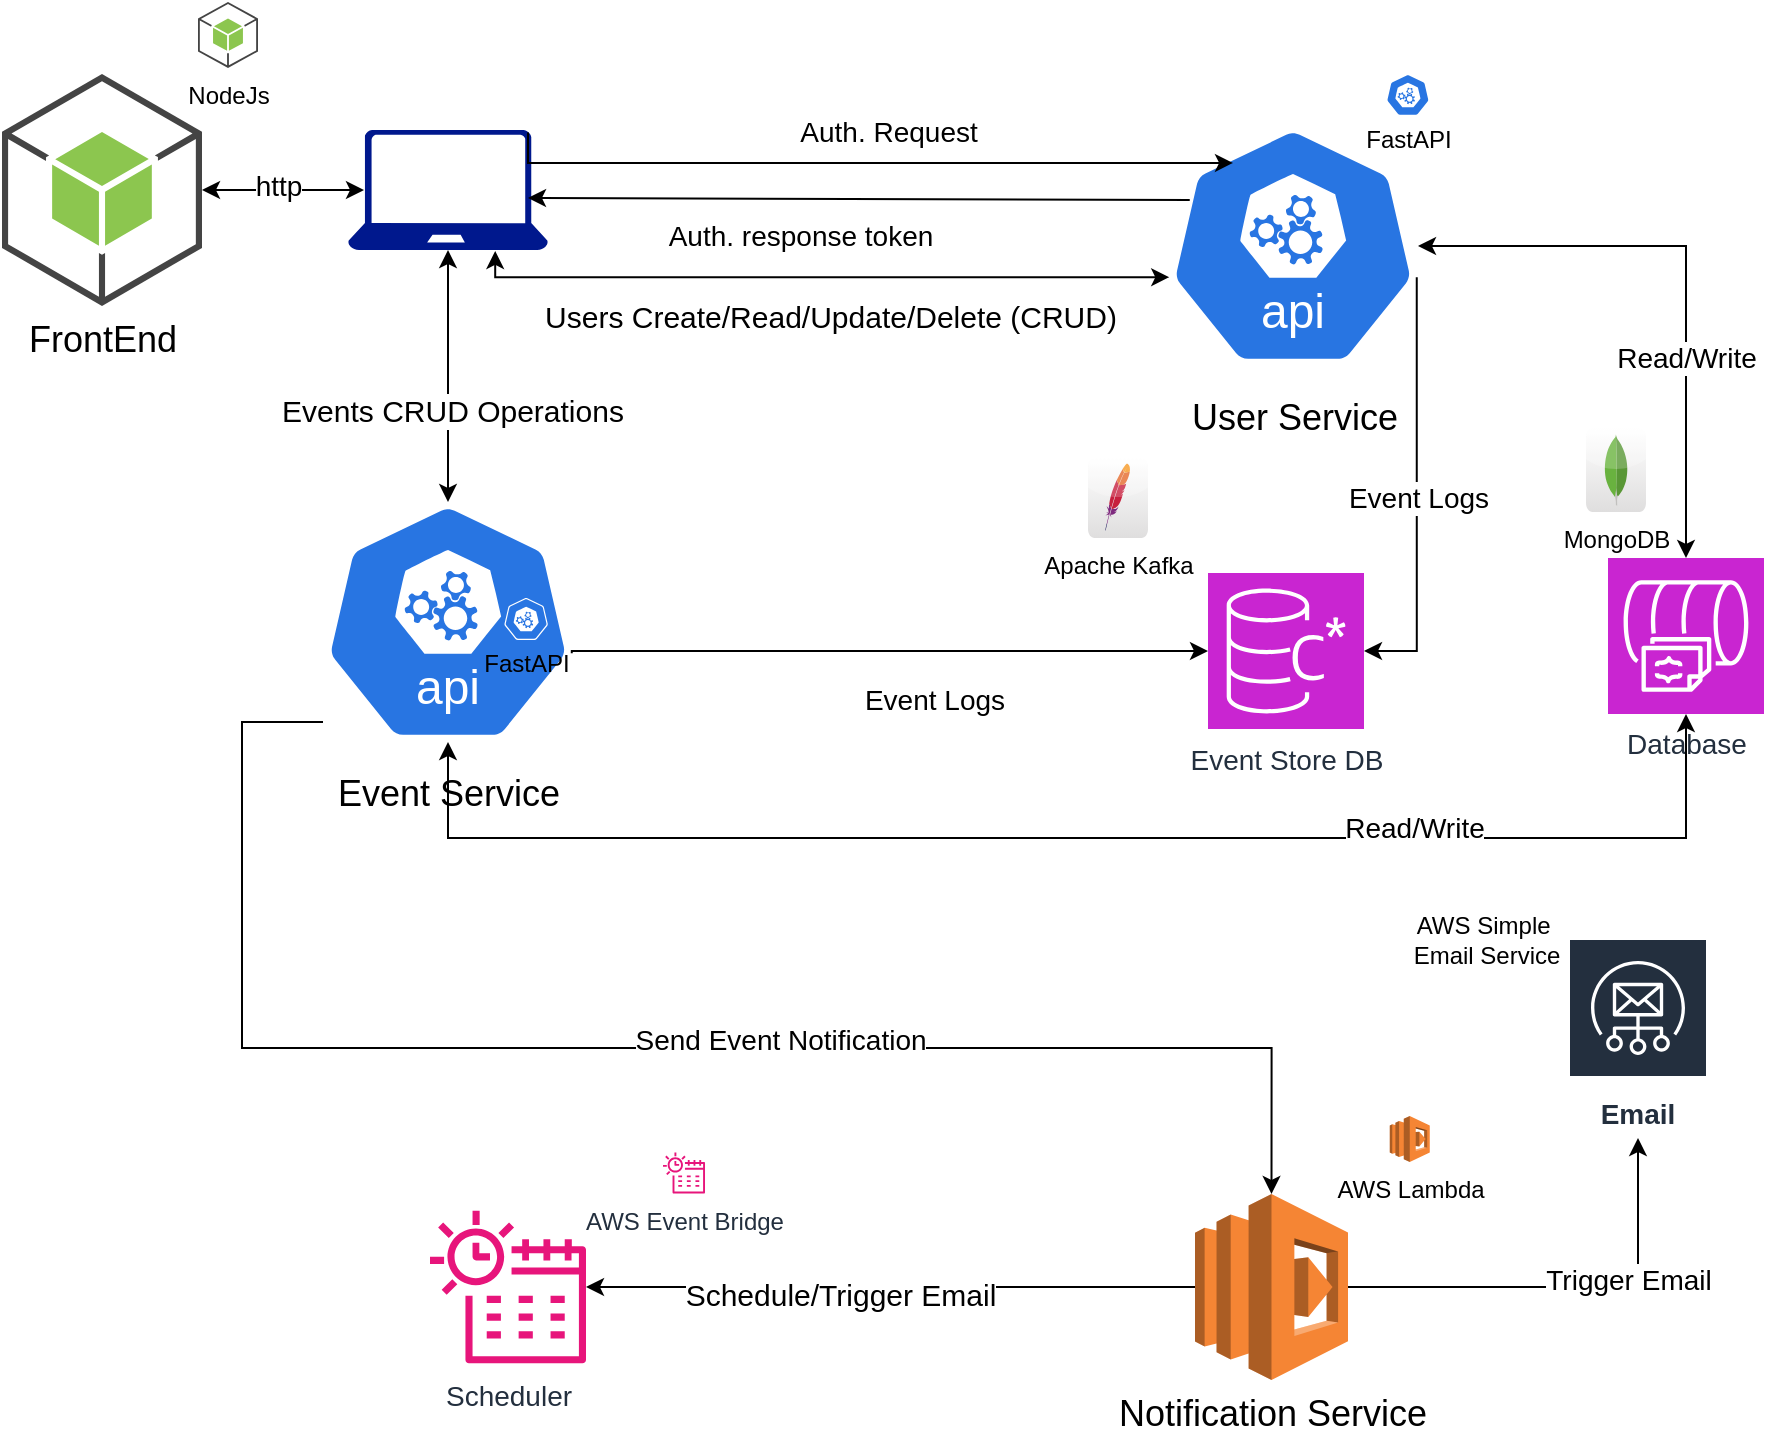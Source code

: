 <mxfile version="24.0.7" type="github">
  <diagram id="Ht1M8jgEwFfnCIfOTk4-" name="Page-1">
    <mxGraphModel dx="1053" dy="1567" grid="1" gridSize="10" guides="1" tooltips="1" connect="1" arrows="1" fold="1" page="1" pageScale="1" pageWidth="1169" pageHeight="827" math="0" shadow="0">
      <root>
        <mxCell id="0" />
        <mxCell id="1" parent="0" />
        <mxCell id="yaOFRfnHvdeHHMXGzQVh-5" value="&lt;font style=&quot;font-size: 12px;&quot;&gt;MongoDB&lt;/font&gt;" style="dashed=0;outlineConnect=0;html=1;align=center;labelPosition=center;verticalLabelPosition=bottom;verticalAlign=top;shape=mxgraph.webicons.mongodb;gradientColor=#DFDEDE" parent="1" vertex="1">
          <mxGeometry x="932" y="-547" width="30" height="42" as="geometry" />
        </mxCell>
        <mxCell id="yaOFRfnHvdeHHMXGzQVh-6" value="&lt;font style=&quot;font-size: 14px;&quot;&gt;Database&lt;/font&gt;" style="sketch=0;points=[[0,0,0],[0.25,0,0],[0.5,0,0],[0.75,0,0],[1,0,0],[0,1,0],[0.25,1,0],[0.5,1,0],[0.75,1,0],[1,1,0],[0,0.25,0],[0,0.5,0],[0,0.75,0],[1,0.25,0],[1,0.5,0],[1,0.75,0]];outlineConnect=0;fontColor=#232F3E;fillColor=#C925D1;strokeColor=#ffffff;dashed=0;verticalLabelPosition=bottom;verticalAlign=top;align=center;html=1;fontSize=12;fontStyle=0;aspect=fixed;shape=mxgraph.aws4.resourceIcon;resIcon=mxgraph.aws4.documentdb_with_mongodb_compatibility;direction=south;" parent="1" vertex="1">
          <mxGeometry x="943" y="-482" width="78" height="78" as="geometry" />
        </mxCell>
        <mxCell id="yaOFRfnHvdeHHMXGzQVh-36" style="edgeStyle=orthogonalEdgeStyle;rounded=0;orthogonalLoop=1;jettySize=auto;html=1;startArrow=classic;startFill=1;" parent="1" source="yaOFRfnHvdeHHMXGzQVh-7" target="yaOFRfnHvdeHHMXGzQVh-6" edge="1">
          <mxGeometry relative="1" as="geometry" />
        </mxCell>
        <mxCell id="yaOFRfnHvdeHHMXGzQVh-62" value="&lt;font style=&quot;font-size: 14px;&quot;&gt;Read/Write&lt;/font&gt;" style="edgeLabel;html=1;align=center;verticalAlign=middle;resizable=0;points=[];" parent="yaOFRfnHvdeHHMXGzQVh-36" vertex="1" connectable="0">
          <mxGeometry x="0.567" y="4" relative="1" as="geometry">
            <mxPoint x="-4" y="-37" as="offset" />
          </mxGeometry>
        </mxCell>
        <mxCell id="yaOFRfnHvdeHHMXGzQVh-7" value="&lt;div style=&quot;font-size: 18px;&quot;&gt;&lt;font style=&quot;font-size: 18px;&quot;&gt;&lt;br&gt;&lt;/font&gt;&lt;/div&gt;&lt;div style=&quot;font-size: 18px;&quot;&gt;&lt;font style=&quot;font-size: 18px;&quot;&gt;&lt;br&gt;&lt;/font&gt;&lt;/div&gt;&lt;div style=&quot;font-size: 18px;&quot;&gt;&lt;font style=&quot;font-size: 18px;&quot;&gt;&lt;br&gt;&lt;/font&gt;&lt;/div&gt;&lt;div style=&quot;font-size: 18px;&quot;&gt;&lt;font style=&quot;font-size: 18px;&quot;&gt;&lt;br&gt;&lt;/font&gt;&lt;/div&gt;&lt;div style=&quot;font-size: 18px;&quot;&gt;&lt;font style=&quot;font-size: 18px;&quot;&gt;&lt;br&gt;&lt;/font&gt;&lt;/div&gt;&lt;div style=&quot;font-size: 18px;&quot;&gt;&lt;span style=&quot;background-color: initial;&quot;&gt;&lt;br&gt;&lt;/span&gt;&lt;/div&gt;&lt;div style=&quot;font-size: 18px;&quot;&gt;&lt;span style=&quot;background-color: initial;&quot;&gt;&lt;br&gt;&lt;/span&gt;&lt;/div&gt;&lt;div style=&quot;font-size: 18px;&quot;&gt;&lt;span style=&quot;background-color: initial;&quot;&gt;&lt;br&gt;&lt;/span&gt;&lt;/div&gt;&lt;div style=&quot;font-size: 18px;&quot;&gt;&lt;span style=&quot;background-color: initial;&quot;&gt;User Service&lt;/span&gt;&lt;br&gt;&lt;/div&gt;" style="aspect=fixed;sketch=0;html=1;dashed=0;whitespace=wrap;fillColor=#2875E2;strokeColor=#ffffff;points=[[0.005,0.63,0],[0.1,0.2,0],[0.9,0.2,0],[0.5,0,0],[0.995,0.63,0],[0.72,0.99,0],[0.5,1,0],[0.28,0.99,0]];shape=mxgraph.kubernetes.icon2;kubernetesLabel=1;prIcon=api" parent="1" vertex="1">
          <mxGeometry x="723" y="-698" width="125" height="120" as="geometry" />
        </mxCell>
        <mxCell id="OTSbnzIJWCMkzen8IBO5-1" value="" style="edgeStyle=orthogonalEdgeStyle;rounded=0;orthogonalLoop=1;jettySize=auto;html=1;startArrow=classic;startFill=1;exitX=0.08;exitY=0.5;exitDx=0;exitDy=0;exitPerimeter=0;" parent="1" source="yaOFRfnHvdeHHMXGzQVh-8" target="yaOFRfnHvdeHHMXGzQVh-13" edge="1">
          <mxGeometry relative="1" as="geometry" />
        </mxCell>
        <mxCell id="OTSbnzIJWCMkzen8IBO5-2" value="&lt;font style=&quot;font-size: 14px;&quot;&gt;http&lt;/font&gt;" style="edgeLabel;html=1;align=center;verticalAlign=middle;resizable=0;points=[];" parent="OTSbnzIJWCMkzen8IBO5-1" vertex="1" connectable="0">
          <mxGeometry x="0.07" y="-2" relative="1" as="geometry">
            <mxPoint as="offset" />
          </mxGeometry>
        </mxCell>
        <mxCell id="yaOFRfnHvdeHHMXGzQVh-8" value="" style="sketch=0;aspect=fixed;pointerEvents=1;shadow=0;dashed=0;html=1;strokeColor=none;labelPosition=center;verticalLabelPosition=bottom;verticalAlign=top;align=center;fillColor=#00188D;shape=mxgraph.azure.laptop" parent="1" vertex="1">
          <mxGeometry x="313" y="-696" width="100" height="60" as="geometry" />
        </mxCell>
        <mxCell id="yaOFRfnHvdeHHMXGzQVh-13" value="&lt;font style=&quot;font-size: 18px;&quot;&gt;FrontEnd&lt;/font&gt;" style="outlineConnect=0;dashed=0;verticalLabelPosition=bottom;verticalAlign=top;align=center;html=1;shape=mxgraph.aws3.android;fillColor=#8CC64F;gradientColor=none;" parent="1" vertex="1">
          <mxGeometry x="140" y="-724" width="100" height="116" as="geometry" />
        </mxCell>
        <mxCell id="yaOFRfnHvdeHHMXGzQVh-30" value="&lt;font style=&quot;font-size: 12px;&quot;&gt;NodeJs&lt;/font&gt;" style="outlineConnect=0;dashed=0;verticalLabelPosition=bottom;verticalAlign=top;align=center;html=1;shape=mxgraph.aws3.android;fillColor=#8CC64F;gradientColor=none;" parent="1" vertex="1">
          <mxGeometry x="238" y="-760" width="30" height="33" as="geometry" />
        </mxCell>
        <mxCell id="yaOFRfnHvdeHHMXGzQVh-34" value="&lt;font style=&quot;font-size: 14px;&quot;&gt;Event Store DB&lt;/font&gt;" style="sketch=0;points=[[0,0,0],[0.25,0,0],[0.5,0,0],[0.75,0,0],[1,0,0],[0,1,0],[0.25,1,0],[0.5,1,0],[0.75,1,0],[1,1,0],[0,0.25,0],[0,0.5,0],[0,0.75,0],[1,0.25,0],[1,0.5,0],[1,0.75,0]];outlineConnect=0;fontColor=#232F3E;fillColor=#C925D1;strokeColor=#ffffff;dashed=0;verticalLabelPosition=bottom;verticalAlign=top;align=center;html=1;fontSize=12;fontStyle=0;aspect=fixed;shape=mxgraph.aws4.resourceIcon;resIcon=mxgraph.aws4.keyspaces;" parent="1" vertex="1">
          <mxGeometry x="743" y="-474.5" width="78" height="78" as="geometry" />
        </mxCell>
        <mxCell id="yaOFRfnHvdeHHMXGzQVh-35" value="&lt;font style=&quot;font-size: 12px;&quot;&gt;Apache Kafka&lt;/font&gt;" style="dashed=0;outlineConnect=0;html=1;align=center;labelPosition=center;verticalLabelPosition=bottom;verticalAlign=top;shape=mxgraph.webicons.apache;gradientColor=#DFDEDE" parent="1" vertex="1">
          <mxGeometry x="683" y="-532" width="30" height="40" as="geometry" />
        </mxCell>
        <mxCell id="yaOFRfnHvdeHHMXGzQVh-43" style="edgeStyle=orthogonalEdgeStyle;rounded=0;orthogonalLoop=1;jettySize=auto;html=1;strokeColor=none;startArrow=classic;startFill=1;" parent="1" source="yaOFRfnHvdeHHMXGzQVh-40" target="yaOFRfnHvdeHHMXGzQVh-34" edge="1">
          <mxGeometry relative="1" as="geometry" />
        </mxCell>
        <mxCell id="yaOFRfnHvdeHHMXGzQVh-55" style="edgeStyle=orthogonalEdgeStyle;rounded=0;orthogonalLoop=1;jettySize=auto;html=1;entryX=0.5;entryY=0;entryDx=0;entryDy=0;entryPerimeter=0;" parent="1" source="yaOFRfnHvdeHHMXGzQVh-40" target="yaOFRfnHvdeHHMXGzQVh-49" edge="1">
          <mxGeometry relative="1" as="geometry">
            <Array as="points">
              <mxPoint x="260" y="-400" />
              <mxPoint x="260" y="-237" />
              <mxPoint x="775" y="-237" />
            </Array>
          </mxGeometry>
        </mxCell>
        <mxCell id="yaOFRfnHvdeHHMXGzQVh-93" value="&lt;font style=&quot;font-size: 14px;&quot;&gt;Send Event Notification&lt;/font&gt;" style="edgeLabel;html=1;align=center;verticalAlign=middle;resizable=0;points=[];" parent="yaOFRfnHvdeHHMXGzQVh-55" vertex="1" connectable="0">
          <mxGeometry x="0.193" y="4" relative="1" as="geometry">
            <mxPoint as="offset" />
          </mxGeometry>
        </mxCell>
        <mxCell id="yaOFRfnHvdeHHMXGzQVh-40" value="&lt;div style=&quot;font-size: 18px;&quot;&gt;&lt;br&gt;&lt;/div&gt;&lt;div style=&quot;font-size: 18px;&quot;&gt;&lt;br&gt;&lt;/div&gt;&lt;div style=&quot;font-size: 18px;&quot;&gt;&lt;br&gt;&lt;/div&gt;&lt;div style=&quot;font-size: 18px;&quot;&gt;&lt;br&gt;&lt;/div&gt;&lt;div style=&quot;font-size: 18px;&quot;&gt;&lt;br&gt;&lt;/div&gt;&lt;div style=&quot;font-size: 18px;&quot;&gt;&lt;br&gt;&lt;/div&gt;&lt;div style=&quot;font-size: 18px;&quot;&gt;&lt;br&gt;&lt;/div&gt;&lt;div style=&quot;font-size: 18px;&quot;&gt;&lt;br&gt;&lt;/div&gt;&lt;div style=&quot;font-size: 18px;&quot;&gt;Event Service&lt;/div&gt;" style="aspect=fixed;sketch=0;html=1;dashed=0;whitespace=wrap;fillColor=#2875E2;strokeColor=#ffffff;points=[[0.005,0.63,0],[0.1,0.2,0],[0.9,0.2,0],[0.5,0,0],[0.995,0.63,0],[0.72,0.99,0],[0.5,1,0],[0.28,0.99,0]];shape=mxgraph.kubernetes.icon2;kubernetesLabel=1;prIcon=api" parent="1" vertex="1">
          <mxGeometry x="300.5" y="-510" width="125" height="120" as="geometry" />
        </mxCell>
        <mxCell id="yaOFRfnHvdeHHMXGzQVh-44" style="edgeStyle=orthogonalEdgeStyle;rounded=0;orthogonalLoop=1;jettySize=auto;html=1;entryX=1;entryY=0.5;entryDx=0;entryDy=0;entryPerimeter=0;startArrow=classic;startFill=1;" parent="1" source="yaOFRfnHvdeHHMXGzQVh-40" target="yaOFRfnHvdeHHMXGzQVh-6" edge="1">
          <mxGeometry relative="1" as="geometry">
            <Array as="points">
              <mxPoint x="982" y="-342" />
            </Array>
          </mxGeometry>
        </mxCell>
        <mxCell id="yaOFRfnHvdeHHMXGzQVh-61" value="&lt;font style=&quot;font-size: 14px;&quot;&gt;Read/Write&lt;/font&gt;" style="edgeLabel;html=1;align=center;verticalAlign=middle;resizable=0;points=[];" parent="yaOFRfnHvdeHHMXGzQVh-44" vertex="1" connectable="0">
          <mxGeometry x="0.456" y="4" relative="1" as="geometry">
            <mxPoint y="-1" as="offset" />
          </mxGeometry>
        </mxCell>
        <mxCell id="yaOFRfnHvdeHHMXGzQVh-48" value="&lt;font style=&quot;font-size: 12px;&quot;&gt;AWS Lambda&lt;/font&gt;" style="outlineConnect=0;dashed=0;verticalLabelPosition=bottom;verticalAlign=top;align=center;html=1;shape=mxgraph.aws3.lambda;fillColor=#F58534;gradientColor=none;" parent="1" vertex="1">
          <mxGeometry x="833.88" y="-203" width="20" height="23" as="geometry" />
        </mxCell>
        <mxCell id="yaOFRfnHvdeHHMXGzQVh-59" style="edgeStyle=orthogonalEdgeStyle;rounded=0;orthogonalLoop=1;jettySize=auto;html=1;" parent="1" source="yaOFRfnHvdeHHMXGzQVh-49" target="yaOFRfnHvdeHHMXGzQVh-51" edge="1">
          <mxGeometry relative="1" as="geometry">
            <mxPoint x="958" y="-234" as="targetPoint" />
          </mxGeometry>
        </mxCell>
        <mxCell id="yaOFRfnHvdeHHMXGzQVh-60" value="&lt;font style=&quot;font-size: 14px;&quot;&gt;Trigger Email&lt;/font&gt;" style="edgeLabel;html=1;align=center;verticalAlign=middle;resizable=0;points=[];" parent="yaOFRfnHvdeHHMXGzQVh-59" vertex="1" connectable="0">
          <mxGeometry x="0.271" y="4" relative="1" as="geometry">
            <mxPoint as="offset" />
          </mxGeometry>
        </mxCell>
        <mxCell id="yaOFRfnHvdeHHMXGzQVh-66" style="edgeStyle=orthogonalEdgeStyle;rounded=0;orthogonalLoop=1;jettySize=auto;html=1;startArrow=none;startFill=0;" parent="1" source="yaOFRfnHvdeHHMXGzQVh-49" target="yaOFRfnHvdeHHMXGzQVh-52" edge="1">
          <mxGeometry relative="1" as="geometry">
            <Array as="points">
              <mxPoint x="483" y="-117" />
              <mxPoint x="483" y="-117" />
            </Array>
          </mxGeometry>
        </mxCell>
        <mxCell id="yaOFRfnHvdeHHMXGzQVh-67" value="&lt;font style=&quot;font-size: 15px;&quot;&gt;Schedule/Trigger Email&lt;/font&gt;" style="edgeLabel;html=1;align=center;verticalAlign=middle;resizable=0;points=[];" parent="yaOFRfnHvdeHHMXGzQVh-66" vertex="1" connectable="0">
          <mxGeometry x="0.17" y="3" relative="1" as="geometry">
            <mxPoint as="offset" />
          </mxGeometry>
        </mxCell>
        <mxCell id="yaOFRfnHvdeHHMXGzQVh-49" value="&lt;font style=&quot;font-size: 18px;&quot;&gt;Notification Service&lt;/font&gt;" style="outlineConnect=0;dashed=0;verticalLabelPosition=bottom;verticalAlign=top;align=center;html=1;shape=mxgraph.aws3.lambda;fillColor=#F58534;gradientColor=none;" parent="1" vertex="1">
          <mxGeometry x="736.5" y="-164" width="76.5" height="93" as="geometry" />
        </mxCell>
        <mxCell id="yaOFRfnHvdeHHMXGzQVh-51" value="&lt;div&gt;&lt;font style=&quot;font-size: 14px;&quot;&gt;Email&lt;/font&gt;&lt;/div&gt;" style="sketch=0;outlineConnect=0;fontColor=#232F3E;gradientColor=none;strokeColor=#ffffff;fillColor=#232F3E;dashed=0;verticalLabelPosition=middle;verticalAlign=bottom;align=center;html=1;whiteSpace=wrap;fontSize=10;fontStyle=1;spacing=3;shape=mxgraph.aws4.productIcon;prIcon=mxgraph.aws4.simple_email_service;" parent="1" vertex="1">
          <mxGeometry x="923" y="-292" width="70" height="100" as="geometry" />
        </mxCell>
        <mxCell id="yaOFRfnHvdeHHMXGzQVh-52" value="&lt;font style=&quot;font-size: 14px;&quot;&gt;Scheduler&lt;/font&gt;" style="sketch=0;outlineConnect=0;fontColor=#232F3E;gradientColor=none;fillColor=#E7157B;strokeColor=none;dashed=0;verticalLabelPosition=bottom;verticalAlign=top;align=center;html=1;fontSize=12;fontStyle=0;aspect=fixed;pointerEvents=1;shape=mxgraph.aws4.eventbridge_scheduler;" parent="1" vertex="1">
          <mxGeometry x="354" y="-156.5" width="78" height="78" as="geometry" />
        </mxCell>
        <mxCell id="yaOFRfnHvdeHHMXGzQVh-57" value="&lt;font style=&quot;font-size: 12px;&quot;&gt;AWS Simple&amp;nbsp;&lt;/font&gt;&lt;div style=&quot;&quot;&gt;&lt;font style=&quot;font-size: 12px;&quot;&gt;Email Service&lt;/font&gt;&lt;/div&gt;" style="text;html=1;align=center;verticalAlign=middle;resizable=0;points=[];autosize=1;strokeColor=none;fillColor=none;" parent="1" vertex="1">
          <mxGeometry x="832" y="-311" width="100" height="40" as="geometry" />
        </mxCell>
        <mxCell id="yaOFRfnHvdeHHMXGzQVh-72" value="&lt;font style=&quot;font-size: 12px;&quot;&gt;AWS Event Bridge&lt;/font&gt;" style="sketch=0;outlineConnect=0;fontColor=#232F3E;gradientColor=none;fillColor=#E7157B;strokeColor=none;dashed=0;verticalLabelPosition=bottom;verticalAlign=top;align=center;html=1;fontSize=12;fontStyle=0;aspect=fixed;pointerEvents=1;shape=mxgraph.aws4.eventbridge_scheduler;" parent="1" vertex="1">
          <mxGeometry x="470.5" y="-185" width="21" height="21" as="geometry" />
        </mxCell>
        <mxCell id="yaOFRfnHvdeHHMXGzQVh-75" style="edgeStyle=orthogonalEdgeStyle;rounded=0;orthogonalLoop=1;jettySize=auto;html=1;entryX=0.005;entryY=0.63;entryDx=0;entryDy=0;entryPerimeter=0;startArrow=classic;startFill=1;exitX=0.736;exitY=1.008;exitDx=0;exitDy=0;exitPerimeter=0;" parent="1" source="yaOFRfnHvdeHHMXGzQVh-8" target="yaOFRfnHvdeHHMXGzQVh-7" edge="1">
          <mxGeometry relative="1" as="geometry">
            <mxPoint x="363" y="-592" as="sourcePoint" />
            <mxPoint x="613" y="-502" as="targetPoint" />
            <Array as="points">
              <mxPoint x="387" y="-622" />
            </Array>
          </mxGeometry>
        </mxCell>
        <mxCell id="yaOFRfnHvdeHHMXGzQVh-76" value="&lt;font style=&quot;font-size: 15px;&quot;&gt;Users Create/Read/Update/Delete (CRUD)&lt;/font&gt;" style="edgeLabel;html=1;align=center;verticalAlign=middle;resizable=0;points=[];" parent="yaOFRfnHvdeHHMXGzQVh-75" vertex="1" connectable="0">
          <mxGeometry x="0.314" relative="1" as="geometry">
            <mxPoint x="-50" y="19" as="offset" />
          </mxGeometry>
        </mxCell>
        <mxCell id="yaOFRfnHvdeHHMXGzQVh-80" value="&lt;div style=&quot;&quot;&gt;&lt;font style=&quot;font-size: 12px;&quot;&gt;&lt;br&gt;&lt;/font&gt;&lt;/div&gt;&lt;div style=&quot;&quot;&gt;&lt;font style=&quot;font-size: 12px;&quot;&gt;&lt;br&gt;&lt;/font&gt;&lt;/div&gt;&lt;font style=&quot;font-size: 12px;&quot;&gt;&lt;div style=&quot;&quot;&gt;&lt;font style=&quot;font-size: 12px;&quot;&gt;&lt;br&gt;&lt;/font&gt;&lt;/div&gt;&lt;div style=&quot;&quot;&gt;&lt;span style=&quot;background-color: initial;&quot;&gt;&lt;font style=&quot;font-size: 12px;&quot;&gt;FastAPI&lt;/font&gt;&lt;/span&gt;&lt;br&gt;&lt;/div&gt;&lt;/font&gt;" style="aspect=fixed;sketch=0;html=1;dashed=0;whitespace=wrap;fillColor=#2875E2;strokeColor=#ffffff;points=[[0.005,0.63,0],[0.1,0.2,0],[0.9,0.2,0],[0.5,0,0],[0.995,0.63,0],[0.72,0.99,0],[0.5,1,0],[0.28,0.99,0]];shape=mxgraph.kubernetes.icon2;prIcon=api" parent="1" vertex="1">
          <mxGeometry x="391.12" y="-462" width="21.88" height="21" as="geometry" />
        </mxCell>
        <mxCell id="yaOFRfnHvdeHHMXGzQVh-85" value="&lt;div style=&quot;&quot;&gt;&lt;font style=&quot;font-size: 12px;&quot;&gt;&lt;br&gt;&lt;/font&gt;&lt;/div&gt;&lt;div style=&quot;&quot;&gt;&lt;font style=&quot;font-size: 12px;&quot;&gt;&lt;br&gt;&lt;/font&gt;&lt;/div&gt;&lt;font style=&quot;font-size: 12px;&quot;&gt;&lt;div style=&quot;&quot;&gt;&lt;font style=&quot;font-size: 12px;&quot;&gt;&lt;br&gt;&lt;/font&gt;&lt;/div&gt;&lt;div style=&quot;&quot;&gt;&lt;span style=&quot;background-color: initial;&quot;&gt;&lt;font style=&quot;font-size: 12px;&quot;&gt;FastAPI&lt;/font&gt;&lt;/span&gt;&lt;br&gt;&lt;/div&gt;&lt;/font&gt;" style="aspect=fixed;sketch=0;html=1;dashed=0;whitespace=wrap;fillColor=#2875E2;strokeColor=#ffffff;points=[[0.005,0.63,0],[0.1,0.2,0],[0.9,0.2,0],[0.5,0,0],[0.995,0.63,0],[0.72,0.99,0],[0.5,1,0],[0.28,0.99,0]];shape=mxgraph.kubernetes.icon2;prIcon=api" parent="1" vertex="1">
          <mxGeometry x="832" y="-724" width="21.88" height="21" as="geometry" />
        </mxCell>
        <mxCell id="yaOFRfnHvdeHHMXGzQVh-89" style="edgeStyle=orthogonalEdgeStyle;rounded=0;orthogonalLoop=1;jettySize=auto;html=1;startArrow=classic;startFill=1;exitX=0;exitY=0.5;exitDx=0;exitDy=0;exitPerimeter=0;endArrow=none;endFill=0;entryX=0.995;entryY=0.63;entryDx=0;entryDy=0;entryPerimeter=0;" parent="1" source="yaOFRfnHvdeHHMXGzQVh-34" target="yaOFRfnHvdeHHMXGzQVh-40" edge="1">
          <mxGeometry relative="1" as="geometry">
            <mxPoint x="733" y="-432" as="sourcePoint" />
            <mxPoint x="470" y="-435" as="targetPoint" />
            <Array as="points">
              <mxPoint x="425" y="-435" />
            </Array>
          </mxGeometry>
        </mxCell>
        <mxCell id="yaOFRfnHvdeHHMXGzQVh-90" value="&lt;font style=&quot;font-size: 14px;&quot;&gt;Event Logs&lt;/font&gt;" style="edgeLabel;html=1;align=center;verticalAlign=middle;resizable=0;points=[];" parent="yaOFRfnHvdeHHMXGzQVh-89" vertex="1" connectable="0">
          <mxGeometry x="-0.161" y="3" relative="1" as="geometry">
            <mxPoint x="-3" y="21" as="offset" />
          </mxGeometry>
        </mxCell>
        <mxCell id="yaOFRfnHvdeHHMXGzQVh-91" style="edgeStyle=orthogonalEdgeStyle;rounded=0;orthogonalLoop=1;jettySize=auto;html=1;entryX=1;entryY=0.5;entryDx=0;entryDy=0;entryPerimeter=0;startArrow=none;startFill=0;exitX=0.995;exitY=0.63;exitDx=0;exitDy=0;exitPerimeter=0;endArrow=classic;endFill=1;" parent="1" source="yaOFRfnHvdeHHMXGzQVh-7" target="yaOFRfnHvdeHHMXGzQVh-34" edge="1">
          <mxGeometry relative="1" as="geometry">
            <mxPoint x="1273" y="-341" as="sourcePoint" />
            <mxPoint x="973" y="-314" as="targetPoint" />
            <Array as="points">
              <mxPoint x="847" y="-435" />
            </Array>
          </mxGeometry>
        </mxCell>
        <mxCell id="yaOFRfnHvdeHHMXGzQVh-92" value="&lt;font style=&quot;font-size: 14px;&quot;&gt;Event Logs&lt;/font&gt;" style="edgeLabel;html=1;align=center;verticalAlign=middle;resizable=0;points=[];" parent="yaOFRfnHvdeHHMXGzQVh-91" vertex="1" connectable="0">
          <mxGeometry x="-0.161" y="3" relative="1" as="geometry">
            <mxPoint x="-3" y="21" as="offset" />
          </mxGeometry>
        </mxCell>
        <mxCell id="OTSbnzIJWCMkzen8IBO5-7" value="" style="endArrow=classic;html=1;rounded=0;entryX=0.5;entryY=1;entryDx=0;entryDy=0;entryPerimeter=0;exitX=0.5;exitY=0;exitDx=0;exitDy=0;exitPerimeter=0;startArrow=classic;startFill=1;" parent="1" source="yaOFRfnHvdeHHMXGzQVh-40" target="yaOFRfnHvdeHHMXGzQVh-8" edge="1">
          <mxGeometry width="50" height="50" relative="1" as="geometry">
            <mxPoint x="353" y="-412" as="sourcePoint" />
            <mxPoint x="403" y="-462" as="targetPoint" />
          </mxGeometry>
        </mxCell>
        <mxCell id="OTSbnzIJWCMkzen8IBO5-15" value="&lt;font style=&quot;font-size: 15px;&quot;&gt;Events CRUD Operations&lt;/font&gt;" style="edgeLabel;html=1;align=center;verticalAlign=middle;resizable=0;points=[];" parent="OTSbnzIJWCMkzen8IBO5-7" vertex="1" connectable="0">
          <mxGeometry x="-0.246" y="-2" relative="1" as="geometry">
            <mxPoint y="1" as="offset" />
          </mxGeometry>
        </mxCell>
        <mxCell id="OTSbnzIJWCMkzen8IBO5-9" style="edgeStyle=orthogonalEdgeStyle;rounded=0;orthogonalLoop=1;jettySize=auto;html=1;entryX=0.9;entryY=0.02;entryDx=0;entryDy=0;entryPerimeter=0;startArrow=classic;startFill=1;exitX=0;exitY=0.5;exitDx=0;exitDy=0;exitPerimeter=0;endArrow=none;endFill=0;" parent="1" target="yaOFRfnHvdeHHMXGzQVh-8" edge="1">
          <mxGeometry relative="1" as="geometry">
            <mxPoint x="755.5" y="-679.55" as="sourcePoint" />
            <mxPoint x="455.5" y="-652.55" as="targetPoint" />
            <Array as="points">
              <mxPoint x="403" y="-680" />
            </Array>
          </mxGeometry>
        </mxCell>
        <mxCell id="OTSbnzIJWCMkzen8IBO5-10" value="&lt;font style=&quot;font-size: 14px;&quot;&gt;Auth. Request&lt;/font&gt;" style="edgeLabel;html=1;align=center;verticalAlign=middle;resizable=0;points=[];" parent="OTSbnzIJWCMkzen8IBO5-9" vertex="1" connectable="0">
          <mxGeometry x="-0.161" y="3" relative="1" as="geometry">
            <mxPoint x="-18" y="-19" as="offset" />
          </mxGeometry>
        </mxCell>
        <mxCell id="OTSbnzIJWCMkzen8IBO5-13" style="edgeStyle=orthogonalEdgeStyle;rounded=0;orthogonalLoop=1;jettySize=auto;html=1;startArrow=classic;startFill=1;exitX=0;exitY=0.5;exitDx=0;exitDy=0;exitPerimeter=0;endArrow=none;endFill=0;entryX=0.087;entryY=0.308;entryDx=0;entryDy=0;entryPerimeter=0;" parent="1" target="yaOFRfnHvdeHHMXGzQVh-7" edge="1">
          <mxGeometry relative="1" as="geometry">
            <mxPoint x="403" y="-662" as="sourcePoint" />
            <mxPoint x="743" y="-662" as="targetPoint" />
            <Array as="points" />
          </mxGeometry>
        </mxCell>
        <mxCell id="OTSbnzIJWCMkzen8IBO5-14" value="&lt;font style=&quot;font-size: 14px;&quot;&gt;Auth. response token&lt;/font&gt;" style="edgeLabel;html=1;align=center;verticalAlign=middle;resizable=0;points=[];" parent="OTSbnzIJWCMkzen8IBO5-13" vertex="1" connectable="0">
          <mxGeometry x="-0.161" y="3" relative="1" as="geometry">
            <mxPoint x="-3" y="21" as="offset" />
          </mxGeometry>
        </mxCell>
      </root>
    </mxGraphModel>
  </diagram>
</mxfile>
